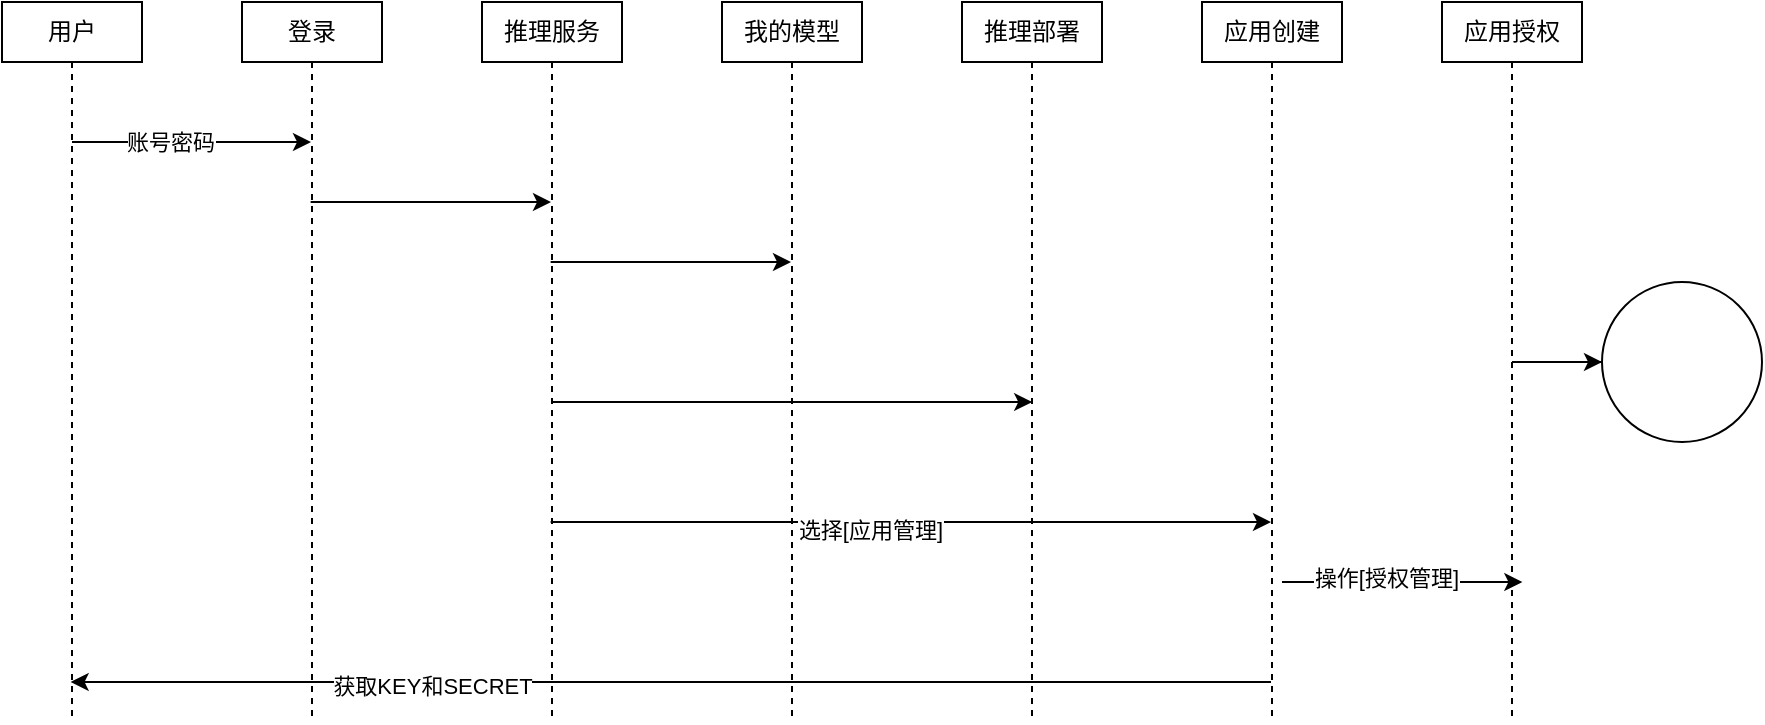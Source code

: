 <mxfile version="26.2.13">
  <diagram name="第 1 页" id="v4heKFiccKXui_tvfqAs">
    <mxGraphModel dx="1680" dy="884" grid="1" gridSize="10" guides="1" tooltips="1" connect="1" arrows="1" fold="1" page="1" pageScale="1" pageWidth="827" pageHeight="1169" math="0" shadow="0">
      <root>
        <mxCell id="0" />
        <mxCell id="1" parent="0" />
        <mxCell id="1ULtUKhEA8kv5M3KOnoq-16" style="edgeStyle=orthogonalEdgeStyle;rounded=0;orthogonalLoop=1;jettySize=auto;html=1;curved=0;" edge="1" parent="1" source="1ULtUKhEA8kv5M3KOnoq-9" target="1ULtUKhEA8kv5M3KOnoq-10">
          <mxGeometry relative="1" as="geometry">
            <Array as="points">
              <mxPoint x="330" y="240" />
              <mxPoint x="330" y="240" />
            </Array>
          </mxGeometry>
        </mxCell>
        <mxCell id="1ULtUKhEA8kv5M3KOnoq-17" value="账号密码" style="edgeLabel;html=1;align=center;verticalAlign=middle;resizable=0;points=[];" vertex="1" connectable="0" parent="1ULtUKhEA8kv5M3KOnoq-16">
          <mxGeometry x="-0.191" relative="1" as="geometry">
            <mxPoint as="offset" />
          </mxGeometry>
        </mxCell>
        <mxCell id="1ULtUKhEA8kv5M3KOnoq-9" value="用户" style="shape=umlLifeline;perimeter=lifelinePerimeter;whiteSpace=wrap;html=1;container=1;dropTarget=0;collapsible=0;recursiveResize=0;outlineConnect=0;portConstraint=eastwest;newEdgeStyle={&quot;curved&quot;:0,&quot;rounded&quot;:0};size=30;" vertex="1" parent="1">
          <mxGeometry x="230" y="170" width="70" height="360" as="geometry" />
        </mxCell>
        <mxCell id="1ULtUKhEA8kv5M3KOnoq-18" style="edgeStyle=orthogonalEdgeStyle;rounded=0;orthogonalLoop=1;jettySize=auto;html=1;curved=0;" edge="1" parent="1">
          <mxGeometry relative="1" as="geometry">
            <mxPoint x="384.324" y="270.0" as="sourcePoint" />
            <mxPoint x="504.5" y="270.0" as="targetPoint" />
          </mxGeometry>
        </mxCell>
        <mxCell id="1ULtUKhEA8kv5M3KOnoq-10" value="登录" style="shape=umlLifeline;perimeter=lifelinePerimeter;whiteSpace=wrap;html=1;container=1;dropTarget=0;collapsible=0;recursiveResize=0;outlineConnect=0;portConstraint=eastwest;newEdgeStyle={&quot;curved&quot;:0,&quot;rounded&quot;:0};size=30;" vertex="1" parent="1">
          <mxGeometry x="350" y="170" width="70" height="360" as="geometry" />
        </mxCell>
        <mxCell id="1ULtUKhEA8kv5M3KOnoq-19" style="edgeStyle=orthogonalEdgeStyle;rounded=0;orthogonalLoop=1;jettySize=auto;html=1;curved=0;" edge="1" parent="1">
          <mxGeometry relative="1" as="geometry">
            <mxPoint x="504.324" y="300.0" as="sourcePoint" />
            <mxPoint x="624.5" y="300.0" as="targetPoint" />
          </mxGeometry>
        </mxCell>
        <mxCell id="1ULtUKhEA8kv5M3KOnoq-24" style="edgeStyle=orthogonalEdgeStyle;rounded=0;orthogonalLoop=1;jettySize=auto;html=1;curved=0;" edge="1" parent="1">
          <mxGeometry relative="1" as="geometry">
            <mxPoint x="504.914" y="370.0" as="sourcePoint" />
            <mxPoint x="745.09" y="370.0" as="targetPoint" />
          </mxGeometry>
        </mxCell>
        <mxCell id="1ULtUKhEA8kv5M3KOnoq-25" style="edgeStyle=orthogonalEdgeStyle;rounded=0;orthogonalLoop=1;jettySize=auto;html=1;curved=0;" edge="1" parent="1">
          <mxGeometry relative="1" as="geometry">
            <mxPoint x="504.324" y="430.0" as="sourcePoint" />
            <mxPoint x="864.5" y="430.0" as="targetPoint" />
          </mxGeometry>
        </mxCell>
        <mxCell id="1ULtUKhEA8kv5M3KOnoq-30" value="选择[应用管理]" style="edgeLabel;html=1;align=center;verticalAlign=middle;resizable=0;points=[];" vertex="1" connectable="0" parent="1ULtUKhEA8kv5M3KOnoq-25">
          <mxGeometry x="-0.116" y="-4" relative="1" as="geometry">
            <mxPoint as="offset" />
          </mxGeometry>
        </mxCell>
        <mxCell id="1ULtUKhEA8kv5M3KOnoq-11" value="推理服务" style="shape=umlLifeline;perimeter=lifelinePerimeter;whiteSpace=wrap;html=1;container=1;dropTarget=0;collapsible=0;recursiveResize=0;outlineConnect=0;portConstraint=eastwest;newEdgeStyle={&quot;curved&quot;:0,&quot;rounded&quot;:0};size=30;" vertex="1" parent="1">
          <mxGeometry x="470" y="170" width="70" height="360" as="geometry" />
        </mxCell>
        <mxCell id="1ULtUKhEA8kv5M3KOnoq-12" value="我的模型" style="shape=umlLifeline;perimeter=lifelinePerimeter;whiteSpace=wrap;html=1;container=1;dropTarget=0;collapsible=0;recursiveResize=0;outlineConnect=0;portConstraint=eastwest;newEdgeStyle={&quot;curved&quot;:0,&quot;rounded&quot;:0};size=30;" vertex="1" parent="1">
          <mxGeometry x="590" y="170" width="70" height="360" as="geometry" />
        </mxCell>
        <mxCell id="1ULtUKhEA8kv5M3KOnoq-13" value="推理部署" style="shape=umlLifeline;perimeter=lifelinePerimeter;whiteSpace=wrap;html=1;container=1;dropTarget=0;collapsible=0;recursiveResize=0;outlineConnect=0;portConstraint=eastwest;newEdgeStyle={&quot;curved&quot;:0,&quot;rounded&quot;:0};size=30;" vertex="1" parent="1">
          <mxGeometry x="710" y="170" width="70" height="360" as="geometry" />
        </mxCell>
        <mxCell id="1ULtUKhEA8kv5M3KOnoq-26" style="edgeStyle=orthogonalEdgeStyle;rounded=0;orthogonalLoop=1;jettySize=auto;html=1;curved=0;" edge="1" parent="1">
          <mxGeometry relative="1" as="geometry">
            <mxPoint x="864.5" y="510.0" as="sourcePoint" />
            <mxPoint x="264.324" y="510.0" as="targetPoint" />
          </mxGeometry>
        </mxCell>
        <mxCell id="1ULtUKhEA8kv5M3KOnoq-32" value="获取KEY和SECRET" style="edgeLabel;html=1;align=center;verticalAlign=middle;resizable=0;points=[];" vertex="1" connectable="0" parent="1ULtUKhEA8kv5M3KOnoq-26">
          <mxGeometry x="0.399" y="2" relative="1" as="geometry">
            <mxPoint as="offset" />
          </mxGeometry>
        </mxCell>
        <mxCell id="1ULtUKhEA8kv5M3KOnoq-29" style="edgeStyle=orthogonalEdgeStyle;rounded=0;orthogonalLoop=1;jettySize=auto;html=1;curved=0;" edge="1" parent="1">
          <mxGeometry relative="1" as="geometry">
            <mxPoint x="870.004" y="460.0" as="sourcePoint" />
            <mxPoint x="990.18" y="460.0" as="targetPoint" />
          </mxGeometry>
        </mxCell>
        <mxCell id="1ULtUKhEA8kv5M3KOnoq-31" value="操作[授权管理]" style="edgeLabel;html=1;align=center;verticalAlign=middle;resizable=0;points=[];" vertex="1" connectable="0" parent="1ULtUKhEA8kv5M3KOnoq-29">
          <mxGeometry x="-0.148" y="2" relative="1" as="geometry">
            <mxPoint x="1" as="offset" />
          </mxGeometry>
        </mxCell>
        <mxCell id="1ULtUKhEA8kv5M3KOnoq-14" value="应用创建" style="shape=umlLifeline;perimeter=lifelinePerimeter;whiteSpace=wrap;html=1;container=1;dropTarget=0;collapsible=0;recursiveResize=0;outlineConnect=0;portConstraint=eastwest;newEdgeStyle={&quot;curved&quot;:0,&quot;rounded&quot;:0};size=30;" vertex="1" parent="1">
          <mxGeometry x="830" y="170" width="70" height="360" as="geometry" />
        </mxCell>
        <mxCell id="1ULtUKhEA8kv5M3KOnoq-28" value="" style="edgeStyle=orthogonalEdgeStyle;rounded=0;orthogonalLoop=1;jettySize=auto;html=1;curved=0;" edge="1" parent="1" source="1ULtUKhEA8kv5M3KOnoq-15" target="1ULtUKhEA8kv5M3KOnoq-27">
          <mxGeometry relative="1" as="geometry" />
        </mxCell>
        <mxCell id="1ULtUKhEA8kv5M3KOnoq-15" value="应用授权" style="shape=umlLifeline;perimeter=lifelinePerimeter;whiteSpace=wrap;html=1;container=1;dropTarget=0;collapsible=0;recursiveResize=0;outlineConnect=0;portConstraint=eastwest;newEdgeStyle={&quot;curved&quot;:0,&quot;rounded&quot;:0};size=30;" vertex="1" parent="1">
          <mxGeometry x="950" y="170" width="70" height="360" as="geometry" />
        </mxCell>
        <mxCell id="1ULtUKhEA8kv5M3KOnoq-27" value="" style="ellipse;whiteSpace=wrap;html=1;" vertex="1" parent="1">
          <mxGeometry x="1030" y="310" width="80" height="80" as="geometry" />
        </mxCell>
      </root>
    </mxGraphModel>
  </diagram>
</mxfile>
